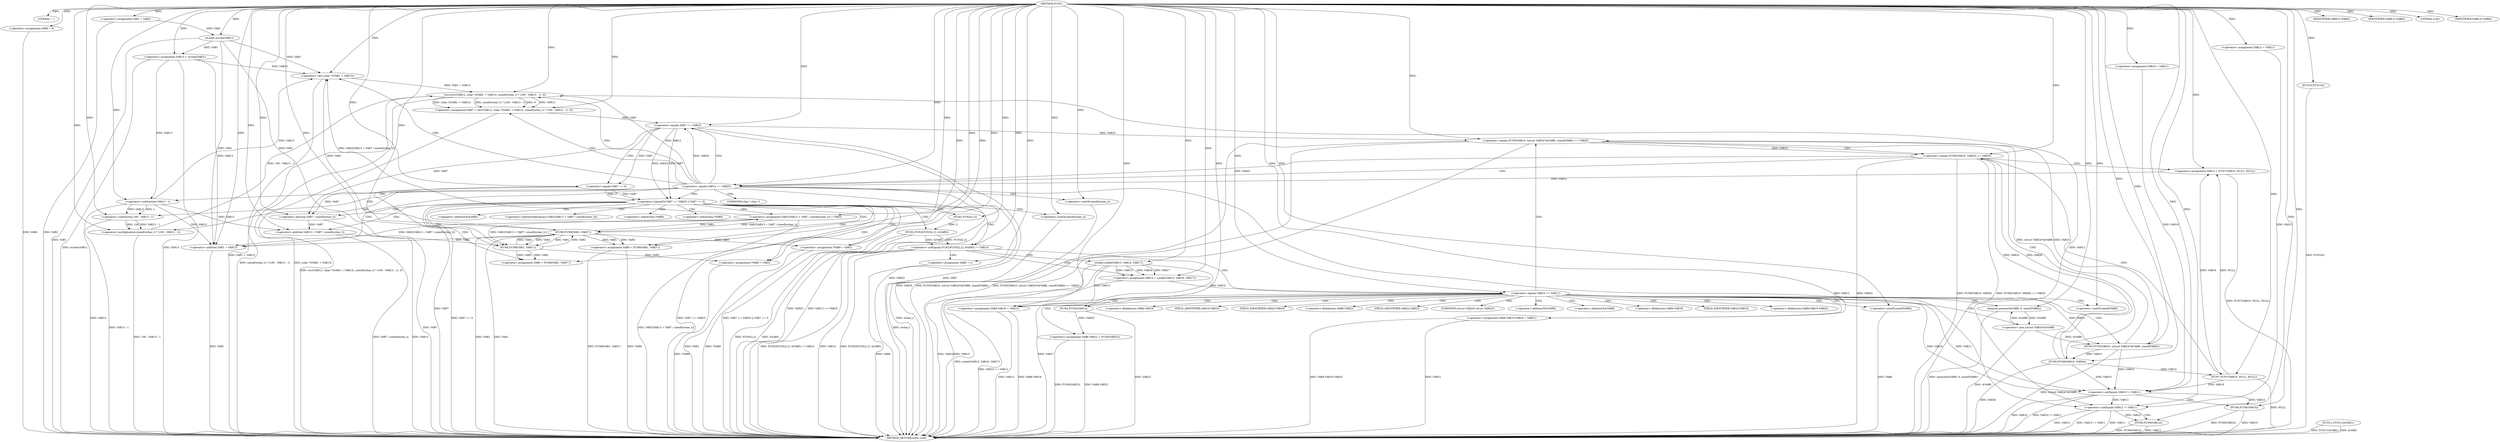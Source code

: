 digraph FUN1 {  
"1000100" [label = "(METHOD,FUN1)" ]
"1000298" [label = "(METHOD_RETURN,static void)" ]
"1000103" [label = "(LITERAL,\"\",)" ]
"1000104" [label = "(<operator>.assignment,VAR1 = VAR2)" ]
"1000110" [label = "(<operator>.assignment,VAR6 = 0)" ]
"1000117" [label = "(<operator>.assignment,VAR10 = VAR11)" ]
"1000121" [label = "(<operator>.assignment,VAR12 = VAR11)" ]
"1000125" [label = "(<operator>.assignment,VAR13 = wcslen(VAR1))" ]
"1000127" [label = "(wcslen,wcslen(VAR1))" ]
"1000132" [label = "(<operator>.notEquals,FUN2(FUN3(2,2), &VAR5) != VAR14)" ]
"1000133" [label = "(FUN2,FUN2(FUN3(2,2), &VAR5))" ]
"1000134" [label = "(FUN3,FUN3(2,2))" ]
"1000142" [label = "(<operator>.assignment,VAR6 = 1)" ]
"1000145" [label = "(<operator>.assignment,VAR10 = socket(VAR15, VAR16, VAR17))" ]
"1000147" [label = "(socket,socket(VAR15, VAR16, VAR17))" ]
"1000152" [label = "(<operator>.equals,VAR10 == VAR11)" ]
"1000157" [label = "(memset,memset(&VAR8, 0, sizeof(VAR8)))" ]
"1000161" [label = "(<operator>.sizeOf,sizeof(VAR8))" ]
"1000163" [label = "(<operator>.assignment,VAR8.VAR18 = VAR15)" ]
"1000168" [label = "(<operator>.assignment,VAR8.VAR19.VAR20 = VAR21)" ]
"1000175" [label = "(<operator>.assignment,VAR8.VAR22 = FUN4(VAR23))" ]
"1000179" [label = "(FUN4,FUN4(VAR23))" ]
"1000182" [label = "(<operator>.equals,FUN5(VAR10, (struct VAR24*)&VAR8, sizeof(VAR8)) == VAR25)" ]
"1000183" [label = "(FUN5,FUN5(VAR10, (struct VAR24*)&VAR8, sizeof(VAR8)))" ]
"1000185" [label = "(<operator>.cast,(struct VAR24*)&VAR8)" ]
"1000189" [label = "(<operator>.sizeOf,sizeof(VAR8))" ]
"1000195" [label = "(<operator>.equals,FUN6(VAR10, VAR26) == VAR25)" ]
"1000196" [label = "(FUN6,FUN6(VAR10, VAR26))" ]
"1000202" [label = "(<operator>.assignment,VAR12 = FUN7(VAR10, NULL, NULL))" ]
"1000204" [label = "(FUN7,FUN7(VAR10, NULL, NULL))" ]
"1000209" [label = "(<operator>.equals,VAR12 == VAR25)" ]
"1000214" [label = "(<operator>.assignment,VAR7 = recv(VAR12, (char *)(VAR1 + VAR13), sizeof(wchar_t) * (100 - VAR13 - 1), 0))" ]
"1000216" [label = "(recv,recv(VAR12, (char *)(VAR1 + VAR13), sizeof(wchar_t) * (100 - VAR13 - 1), 0))" ]
"1000218" [label = "(<operator>.cast,(char *)(VAR1 + VAR13))" ]
"1000220" [label = "(<operator>.addition,VAR1 + VAR13)" ]
"1000223" [label = "(<operator>.multiplication,sizeof(wchar_t) * (100 - VAR13 - 1))" ]
"1000224" [label = "(<operator>.sizeOf,sizeof(wchar_t))" ]
"1000226" [label = "(<operator>.subtraction,100 - VAR13 - 1)" ]
"1000228" [label = "(<operator>.subtraction,VAR13 - 1)" ]
"1000233" [label = "(<operator>.logicalOr,VAR7 == VAR25 || VAR7 == 0)" ]
"1000234" [label = "(<operator>.equals,VAR7 == VAR25)" ]
"1000237" [label = "(<operator>.equals,VAR7 == 0)" ]
"1000242" [label = "(<operator>.assignment,VAR1[VAR13 + VAR7 / sizeof(wchar_t)] = VAR3)" ]
"1000245" [label = "(<operator>.addition,VAR13 + VAR7 / sizeof(wchar_t))" ]
"1000247" [label = "(<operator>.division,VAR7 / sizeof(wchar_t))" ]
"1000249" [label = "(<operator>.sizeOf,sizeof(wchar_t))" ]
"1000252" [label = "(<operator>.assignment,VAR9 = FUN8(VAR1, VAR3''))" ]
"1000254" [label = "(FUN8,FUN8(VAR1, VAR3''))" ]
"1000258" [label = "(IDENTIFIER,VAR9,if (VAR9))" ]
"1000260" [label = "(<operator>.assignment,*VAR9 = VAR3)" ]
"1000264" [label = "(<operator>.assignment,VAR9 = FUN8(VAR1, VAR3''))" ]
"1000266" [label = "(FUN8,FUN8(VAR1, VAR3''))" ]
"1000270" [label = "(IDENTIFIER,VAR9,if (VAR9))" ]
"1000272" [label = "(<operator>.assignment,*VAR9 = VAR3)" ]
"1000276" [label = "(LITERAL,0,do)" ]
"1000278" [label = "(<operator>.notEquals,VAR10 != VAR11)" ]
"1000282" [label = "(FUN9,FUN9(VAR10))" ]
"1000285" [label = "(<operator>.notEquals,VAR12 != VAR11)" ]
"1000289" [label = "(FUN9,FUN9(VAR12))" ]
"1000292" [label = "(IDENTIFIER,VAR6,if (VAR6))" ]
"1000294" [label = "(FUN10,FUN10())" ]
"1000295" [label = "(FUN11,FUN11(&VAR1))" ]
"1000137" [label = "(<operator>.addressOf,&VAR5)" ]
"1000158" [label = "(<operator>.addressOf,&VAR8)" ]
"1000164" [label = "(<operator>.fieldAccess,VAR8.VAR18)" ]
"1000166" [label = "(FIELD_IDENTIFIER,VAR18,VAR18)" ]
"1000169" [label = "(<operator>.fieldAccess,VAR8.VAR19.VAR20)" ]
"1000170" [label = "(<operator>.fieldAccess,VAR8.VAR19)" ]
"1000172" [label = "(FIELD_IDENTIFIER,VAR19,VAR19)" ]
"1000173" [label = "(FIELD_IDENTIFIER,VAR20,VAR20)" ]
"1000176" [label = "(<operator>.fieldAccess,VAR8.VAR22)" ]
"1000178" [label = "(FIELD_IDENTIFIER,VAR22,VAR22)" ]
"1000186" [label = "(UNKNOWN,struct VAR24*,struct VAR24*)" ]
"1000187" [label = "(<operator>.addressOf,&VAR8)" ]
"1000219" [label = "(UNKNOWN,char *,char *)" ]
"1000243" [label = "(<operator>.indirectIndexAccess,VAR1[VAR13 + VAR7 / sizeof(wchar_t)])" ]
"1000261" [label = "(<operator>.indirection,*VAR9)" ]
"1000273" [label = "(<operator>.indirection,*VAR9)" ]
  "1000183" -> "1000298"  [ label = "DDG: (struct VAR24*)&VAR8"] 
  "1000223" -> "1000298"  [ label = "DDG: 100 - VAR13 - 1"] 
  "1000278" -> "1000298"  [ label = "DDG: VAR10 != VAR11"] 
  "1000132" -> "1000298"  [ label = "DDG: FUN2(FUN3(2,2), &VAR5)"] 
  "1000147" -> "1000298"  [ label = "DDG: VAR17"] 
  "1000182" -> "1000298"  [ label = "DDG: FUN5(VAR10, (struct VAR24*)&VAR8, sizeof(VAR8)) == VAR25"] 
  "1000247" -> "1000298"  [ label = "DDG: VAR7"] 
  "1000285" -> "1000298"  [ label = "DDG: VAR12"] 
  "1000163" -> "1000298"  [ label = "DDG: VAR8.VAR18"] 
  "1000125" -> "1000298"  [ label = "DDG: VAR13"] 
  "1000185" -> "1000298"  [ label = "DDG: &VAR8"] 
  "1000224" -> "1000298"  [ label = "DDG: wchar_t"] 
  "1000220" -> "1000298"  [ label = "DDG: VAR1"] 
  "1000216" -> "1000298"  [ label = "DDG: sizeof(wchar_t) * (100 - VAR13 - 1)"] 
  "1000233" -> "1000298"  [ label = "DDG: VAR7 == 0"] 
  "1000209" -> "1000298"  [ label = "DDG: VAR12 == VAR25"] 
  "1000285" -> "1000298"  [ label = "DDG: VAR12 != VAR11"] 
  "1000282" -> "1000298"  [ label = "DDG: FUN9(VAR10)"] 
  "1000294" -> "1000298"  [ label = "DDG: FUN10()"] 
  "1000234" -> "1000298"  [ label = "DDG: VAR25"] 
  "1000272" -> "1000298"  [ label = "DDG: VAR3"] 
  "1000233" -> "1000298"  [ label = "DDG: VAR7 == VAR25 || VAR7 == 0"] 
  "1000289" -> "1000298"  [ label = "DDG: VAR12"] 
  "1000168" -> "1000298"  [ label = "DDG: VAR8.VAR19.VAR20"] 
  "1000234" -> "1000298"  [ label = "DDG: VAR7"] 
  "1000189" -> "1000298"  [ label = "DDG: VAR8"] 
  "1000214" -> "1000298"  [ label = "DDG: recv(VAR12, (char *)(VAR1 + VAR13), sizeof(wchar_t) * (100 - VAR13 - 1), 0)"] 
  "1000295" -> "1000298"  [ label = "DDG: &VAR1"] 
  "1000157" -> "1000298"  [ label = "DDG: memset(&VAR8, 0, sizeof(VAR8))"] 
  "1000285" -> "1000298"  [ label = "DDG: VAR11"] 
  "1000175" -> "1000298"  [ label = "DDG: FUN4(VAR23)"] 
  "1000237" -> "1000298"  [ label = "DDG: VAR7"] 
  "1000226" -> "1000298"  [ label = "DDG: VAR13 - 1"] 
  "1000204" -> "1000298"  [ label = "DDG: NULL"] 
  "1000132" -> "1000298"  [ label = "DDG: FUN2(FUN3(2,2), &VAR5) != VAR14"] 
  "1000132" -> "1000298"  [ label = "DDG: VAR14"] 
  "1000195" -> "1000298"  [ label = "DDG: FUN6(VAR10, VAR26) == VAR25"] 
  "1000152" -> "1000298"  [ label = "DDG: VAR10 == VAR11"] 
  "1000264" -> "1000298"  [ label = "DDG: VAR9"] 
  "1000266" -> "1000298"  [ label = "DDG: VAR3"] 
  "1000228" -> "1000298"  [ label = "DDG: VAR13"] 
  "1000163" -> "1000298"  [ label = "DDG: VAR15"] 
  "1000289" -> "1000298"  [ label = "DDG: FUN9(VAR12)"] 
  "1000266" -> "1000298"  [ label = "DDG: VAR1"] 
  "1000133" -> "1000298"  [ label = "DDG: FUN3(2,2)"] 
  "1000182" -> "1000298"  [ label = "DDG: VAR25"] 
  "1000179" -> "1000298"  [ label = "DDG: VAR23"] 
  "1000216" -> "1000298"  [ label = "DDG: (char *)(VAR1 + VAR13)"] 
  "1000147" -> "1000298"  [ label = "DDG: VAR16"] 
  "1000147" -> "1000298"  [ label = "DDG: VAR15"] 
  "1000175" -> "1000298"  [ label = "DDG: VAR8.VAR22"] 
  "1000125" -> "1000298"  [ label = "DDG: wcslen(VAR1)"] 
  "1000264" -> "1000298"  [ label = "DDG: FUN8(VAR1, VAR3'')"] 
  "1000295" -> "1000298"  [ label = "DDG: FUN11(&VAR1)"] 
  "1000195" -> "1000298"  [ label = "DDG: VAR25"] 
  "1000272" -> "1000298"  [ label = "DDG: *VAR9"] 
  "1000209" -> "1000298"  [ label = "DDG: VAR25"] 
  "1000233" -> "1000298"  [ label = "DDG: VAR7 == VAR25"] 
  "1000142" -> "1000298"  [ label = "DDG: VAR6"] 
  "1000218" -> "1000298"  [ label = "DDG: VAR1 + VAR13"] 
  "1000260" -> "1000298"  [ label = "DDG: *VAR9"] 
  "1000127" -> "1000298"  [ label = "DDG: VAR1"] 
  "1000249" -> "1000298"  [ label = "DDG: wchar_t"] 
  "1000195" -> "1000298"  [ label = "DDG: FUN6(VAR10, VAR26)"] 
  "1000245" -> "1000298"  [ label = "DDG: VAR13"] 
  "1000282" -> "1000298"  [ label = "DDG: VAR10"] 
  "1000145" -> "1000298"  [ label = "DDG: socket(VAR15, VAR16, VAR17)"] 
  "1000110" -> "1000298"  [ label = "DDG: VAR6"] 
  "1000278" -> "1000298"  [ label = "DDG: VAR10"] 
  "1000182" -> "1000298"  [ label = "DDG: FUN5(VAR10, (struct VAR24*)&VAR8, sizeof(VAR8))"] 
  "1000168" -> "1000298"  [ label = "DDG: VAR21"] 
  "1000133" -> "1000298"  [ label = "DDG: &VAR5"] 
  "1000242" -> "1000298"  [ label = "DDG: VAR1[VAR13 + VAR7 / sizeof(wchar_t)]"] 
  "1000104" -> "1000298"  [ label = "DDG: VAR2"] 
  "1000245" -> "1000298"  [ label = "DDG: VAR7 / sizeof(wchar_t)"] 
  "1000202" -> "1000298"  [ label = "DDG: FUN7(VAR10, NULL, NULL)"] 
  "1000196" -> "1000298"  [ label = "DDG: VAR26"] 
  "1000100" -> "1000103"  [ label = "DDG: "] 
  "1000100" -> "1000104"  [ label = "DDG: "] 
  "1000100" -> "1000110"  [ label = "DDG: "] 
  "1000100" -> "1000117"  [ label = "DDG: "] 
  "1000100" -> "1000121"  [ label = "DDG: "] 
  "1000127" -> "1000125"  [ label = "DDG: VAR1"] 
  "1000100" -> "1000125"  [ label = "DDG: "] 
  "1000104" -> "1000127"  [ label = "DDG: VAR1"] 
  "1000100" -> "1000127"  [ label = "DDG: "] 
  "1000133" -> "1000132"  [ label = "DDG: FUN3(2,2)"] 
  "1000133" -> "1000132"  [ label = "DDG: &VAR5"] 
  "1000134" -> "1000133"  [ label = "DDG: 2"] 
  "1000100" -> "1000134"  [ label = "DDG: "] 
  "1000100" -> "1000132"  [ label = "DDG: "] 
  "1000100" -> "1000142"  [ label = "DDG: "] 
  "1000147" -> "1000145"  [ label = "DDG: VAR15"] 
  "1000147" -> "1000145"  [ label = "DDG: VAR16"] 
  "1000147" -> "1000145"  [ label = "DDG: VAR17"] 
  "1000100" -> "1000145"  [ label = "DDG: "] 
  "1000100" -> "1000147"  [ label = "DDG: "] 
  "1000145" -> "1000152"  [ label = "DDG: VAR10"] 
  "1000100" -> "1000152"  [ label = "DDG: "] 
  "1000185" -> "1000157"  [ label = "DDG: &VAR8"] 
  "1000100" -> "1000157"  [ label = "DDG: "] 
  "1000100" -> "1000161"  [ label = "DDG: "] 
  "1000147" -> "1000163"  [ label = "DDG: VAR15"] 
  "1000100" -> "1000163"  [ label = "DDG: "] 
  "1000100" -> "1000168"  [ label = "DDG: "] 
  "1000179" -> "1000175"  [ label = "DDG: VAR23"] 
  "1000100" -> "1000179"  [ label = "DDG: "] 
  "1000183" -> "1000182"  [ label = "DDG: VAR10"] 
  "1000183" -> "1000182"  [ label = "DDG: (struct VAR24*)&VAR8"] 
  "1000152" -> "1000183"  [ label = "DDG: VAR10"] 
  "1000100" -> "1000183"  [ label = "DDG: "] 
  "1000185" -> "1000183"  [ label = "DDG: &VAR8"] 
  "1000157" -> "1000185"  [ label = "DDG: &VAR8"] 
  "1000100" -> "1000189"  [ label = "DDG: "] 
  "1000234" -> "1000182"  [ label = "DDG: VAR25"] 
  "1000100" -> "1000182"  [ label = "DDG: "] 
  "1000196" -> "1000195"  [ label = "DDG: VAR10"] 
  "1000196" -> "1000195"  [ label = "DDG: VAR26"] 
  "1000183" -> "1000196"  [ label = "DDG: VAR10"] 
  "1000100" -> "1000196"  [ label = "DDG: "] 
  "1000182" -> "1000195"  [ label = "DDG: VAR25"] 
  "1000100" -> "1000195"  [ label = "DDG: "] 
  "1000204" -> "1000202"  [ label = "DDG: VAR10"] 
  "1000204" -> "1000202"  [ label = "DDG: NULL"] 
  "1000100" -> "1000202"  [ label = "DDG: "] 
  "1000196" -> "1000204"  [ label = "DDG: VAR10"] 
  "1000100" -> "1000204"  [ label = "DDG: "] 
  "1000202" -> "1000209"  [ label = "DDG: VAR12"] 
  "1000100" -> "1000209"  [ label = "DDG: "] 
  "1000195" -> "1000209"  [ label = "DDG: VAR25"] 
  "1000216" -> "1000214"  [ label = "DDG: VAR12"] 
  "1000216" -> "1000214"  [ label = "DDG: (char *)(VAR1 + VAR13)"] 
  "1000216" -> "1000214"  [ label = "DDG: sizeof(wchar_t) * (100 - VAR13 - 1)"] 
  "1000216" -> "1000214"  [ label = "DDG: 0"] 
  "1000100" -> "1000214"  [ label = "DDG: "] 
  "1000209" -> "1000216"  [ label = "DDG: VAR12"] 
  "1000100" -> "1000216"  [ label = "DDG: "] 
  "1000218" -> "1000216"  [ label = "DDG: VAR1 + VAR13"] 
  "1000266" -> "1000218"  [ label = "DDG: VAR1"] 
  "1000127" -> "1000218"  [ label = "DDG: VAR1"] 
  "1000242" -> "1000218"  [ label = "DDG: VAR1[VAR13 + VAR7 / sizeof(wchar_t)]"] 
  "1000100" -> "1000218"  [ label = "DDG: "] 
  "1000125" -> "1000218"  [ label = "DDG: VAR13"] 
  "1000228" -> "1000218"  [ label = "DDG: VAR13"] 
  "1000266" -> "1000220"  [ label = "DDG: VAR1"] 
  "1000127" -> "1000220"  [ label = "DDG: VAR1"] 
  "1000242" -> "1000220"  [ label = "DDG: VAR1[VAR13 + VAR7 / sizeof(wchar_t)]"] 
  "1000100" -> "1000220"  [ label = "DDG: "] 
  "1000125" -> "1000220"  [ label = "DDG: VAR13"] 
  "1000228" -> "1000220"  [ label = "DDG: VAR13"] 
  "1000223" -> "1000216"  [ label = "DDG: 100 - VAR13 - 1"] 
  "1000100" -> "1000223"  [ label = "DDG: "] 
  "1000100" -> "1000224"  [ label = "DDG: "] 
  "1000226" -> "1000223"  [ label = "DDG: 100"] 
  "1000226" -> "1000223"  [ label = "DDG: VAR13 - 1"] 
  "1000100" -> "1000226"  [ label = "DDG: "] 
  "1000228" -> "1000226"  [ label = "DDG: VAR13"] 
  "1000228" -> "1000226"  [ label = "DDG: 1"] 
  "1000100" -> "1000228"  [ label = "DDG: "] 
  "1000125" -> "1000228"  [ label = "DDG: VAR13"] 
  "1000234" -> "1000233"  [ label = "DDG: VAR7"] 
  "1000234" -> "1000233"  [ label = "DDG: VAR25"] 
  "1000214" -> "1000234"  [ label = "DDG: VAR7"] 
  "1000100" -> "1000234"  [ label = "DDG: "] 
  "1000209" -> "1000234"  [ label = "DDG: VAR25"] 
  "1000237" -> "1000233"  [ label = "DDG: VAR7"] 
  "1000237" -> "1000233"  [ label = "DDG: 0"] 
  "1000234" -> "1000237"  [ label = "DDG: VAR7"] 
  "1000100" -> "1000237"  [ label = "DDG: "] 
  "1000266" -> "1000242"  [ label = "DDG: VAR3"] 
  "1000100" -> "1000242"  [ label = "DDG: "] 
  "1000228" -> "1000245"  [ label = "DDG: VAR13"] 
  "1000100" -> "1000245"  [ label = "DDG: "] 
  "1000247" -> "1000245"  [ label = "DDG: VAR7"] 
  "1000234" -> "1000247"  [ label = "DDG: VAR7"] 
  "1000237" -> "1000247"  [ label = "DDG: VAR7"] 
  "1000100" -> "1000247"  [ label = "DDG: "] 
  "1000100" -> "1000249"  [ label = "DDG: "] 
  "1000254" -> "1000252"  [ label = "DDG: VAR1"] 
  "1000254" -> "1000252"  [ label = "DDG: VAR3"] 
  "1000100" -> "1000252"  [ label = "DDG: "] 
  "1000242" -> "1000254"  [ label = "DDG: VAR1[VAR13 + VAR7 / sizeof(wchar_t)]"] 
  "1000100" -> "1000254"  [ label = "DDG: "] 
  "1000266" -> "1000254"  [ label = "DDG: VAR1"] 
  "1000127" -> "1000254"  [ label = "DDG: VAR1"] 
  "1000266" -> "1000254"  [ label = "DDG: VAR3"] 
  "1000100" -> "1000258"  [ label = "DDG: "] 
  "1000254" -> "1000260"  [ label = "DDG: VAR3"] 
  "1000100" -> "1000260"  [ label = "DDG: "] 
  "1000266" -> "1000264"  [ label = "DDG: VAR1"] 
  "1000266" -> "1000264"  [ label = "DDG: VAR3"] 
  "1000100" -> "1000264"  [ label = "DDG: "] 
  "1000254" -> "1000266"  [ label = "DDG: VAR1"] 
  "1000242" -> "1000266"  [ label = "DDG: VAR1[VAR13 + VAR7 / sizeof(wchar_t)]"] 
  "1000100" -> "1000266"  [ label = "DDG: "] 
  "1000254" -> "1000266"  [ label = "DDG: VAR3"] 
  "1000100" -> "1000270"  [ label = "DDG: "] 
  "1000266" -> "1000272"  [ label = "DDG: VAR3"] 
  "1000100" -> "1000272"  [ label = "DDG: "] 
  "1000100" -> "1000276"  [ label = "DDG: "] 
  "1000183" -> "1000278"  [ label = "DDG: VAR10"] 
  "1000152" -> "1000278"  [ label = "DDG: VAR10"] 
  "1000117" -> "1000278"  [ label = "DDG: VAR10"] 
  "1000196" -> "1000278"  [ label = "DDG: VAR10"] 
  "1000204" -> "1000278"  [ label = "DDG: VAR10"] 
  "1000100" -> "1000278"  [ label = "DDG: "] 
  "1000152" -> "1000278"  [ label = "DDG: VAR11"] 
  "1000278" -> "1000282"  [ label = "DDG: VAR10"] 
  "1000100" -> "1000282"  [ label = "DDG: "] 
  "1000209" -> "1000285"  [ label = "DDG: VAR12"] 
  "1000216" -> "1000285"  [ label = "DDG: VAR12"] 
  "1000121" -> "1000285"  [ label = "DDG: VAR12"] 
  "1000100" -> "1000285"  [ label = "DDG: "] 
  "1000278" -> "1000285"  [ label = "DDG: VAR11"] 
  "1000285" -> "1000289"  [ label = "DDG: VAR12"] 
  "1000100" -> "1000289"  [ label = "DDG: "] 
  "1000100" -> "1000292"  [ label = "DDG: "] 
  "1000100" -> "1000294"  [ label = "DDG: "] 
  "1000132" -> "1000142"  [ label = "CDG: "] 
  "1000132" -> "1000145"  [ label = "CDG: "] 
  "1000132" -> "1000152"  [ label = "CDG: "] 
  "1000132" -> "1000147"  [ label = "CDG: "] 
  "1000152" -> "1000164"  [ label = "CDG: "] 
  "1000152" -> "1000161"  [ label = "CDG: "] 
  "1000152" -> "1000182"  [ label = "CDG: "] 
  "1000152" -> "1000166"  [ label = "CDG: "] 
  "1000152" -> "1000183"  [ label = "CDG: "] 
  "1000152" -> "1000157"  [ label = "CDG: "] 
  "1000152" -> "1000175"  [ label = "CDG: "] 
  "1000152" -> "1000179"  [ label = "CDG: "] 
  "1000152" -> "1000176"  [ label = "CDG: "] 
  "1000152" -> "1000187"  [ label = "CDG: "] 
  "1000152" -> "1000185"  [ label = "CDG: "] 
  "1000152" -> "1000186"  [ label = "CDG: "] 
  "1000152" -> "1000172"  [ label = "CDG: "] 
  "1000152" -> "1000189"  [ label = "CDG: "] 
  "1000152" -> "1000169"  [ label = "CDG: "] 
  "1000152" -> "1000163"  [ label = "CDG: "] 
  "1000152" -> "1000168"  [ label = "CDG: "] 
  "1000152" -> "1000178"  [ label = "CDG: "] 
  "1000152" -> "1000173"  [ label = "CDG: "] 
  "1000152" -> "1000158"  [ label = "CDG: "] 
  "1000152" -> "1000170"  [ label = "CDG: "] 
  "1000182" -> "1000195"  [ label = "CDG: "] 
  "1000182" -> "1000196"  [ label = "CDG: "] 
  "1000195" -> "1000204"  [ label = "CDG: "] 
  "1000195" -> "1000202"  [ label = "CDG: "] 
  "1000195" -> "1000209"  [ label = "CDG: "] 
  "1000209" -> "1000233"  [ label = "CDG: "] 
  "1000209" -> "1000216"  [ label = "CDG: "] 
  "1000209" -> "1000219"  [ label = "CDG: "] 
  "1000209" -> "1000220"  [ label = "CDG: "] 
  "1000209" -> "1000214"  [ label = "CDG: "] 
  "1000209" -> "1000224"  [ label = "CDG: "] 
  "1000209" -> "1000226"  [ label = "CDG: "] 
  "1000209" -> "1000234"  [ label = "CDG: "] 
  "1000209" -> "1000218"  [ label = "CDG: "] 
  "1000209" -> "1000223"  [ label = "CDG: "] 
  "1000209" -> "1000228"  [ label = "CDG: "] 
  "1000233" -> "1000243"  [ label = "CDG: "] 
  "1000233" -> "1000254"  [ label = "CDG: "] 
  "1000233" -> "1000242"  [ label = "CDG: "] 
  "1000233" -> "1000245"  [ label = "CDG: "] 
  "1000233" -> "1000247"  [ label = "CDG: "] 
  "1000233" -> "1000266"  [ label = "CDG: "] 
  "1000233" -> "1000252"  [ label = "CDG: "] 
  "1000233" -> "1000249"  [ label = "CDG: "] 
  "1000233" -> "1000264"  [ label = "CDG: "] 
  "1000233" -> "1000260"  [ label = "CDG: "] 
  "1000233" -> "1000261"  [ label = "CDG: "] 
  "1000233" -> "1000133"  [ label = "CDG: "] 
  "1000233" -> "1000132"  [ label = "CDG: "] 
  "1000233" -> "1000137"  [ label = "CDG: "] 
  "1000233" -> "1000134"  [ label = "CDG: "] 
  "1000233" -> "1000273"  [ label = "CDG: "] 
  "1000233" -> "1000272"  [ label = "CDG: "] 
  "1000234" -> "1000237"  [ label = "CDG: "] 
  "1000278" -> "1000282"  [ label = "CDG: "] 
  "1000285" -> "1000289"  [ label = "CDG: "] 
}
